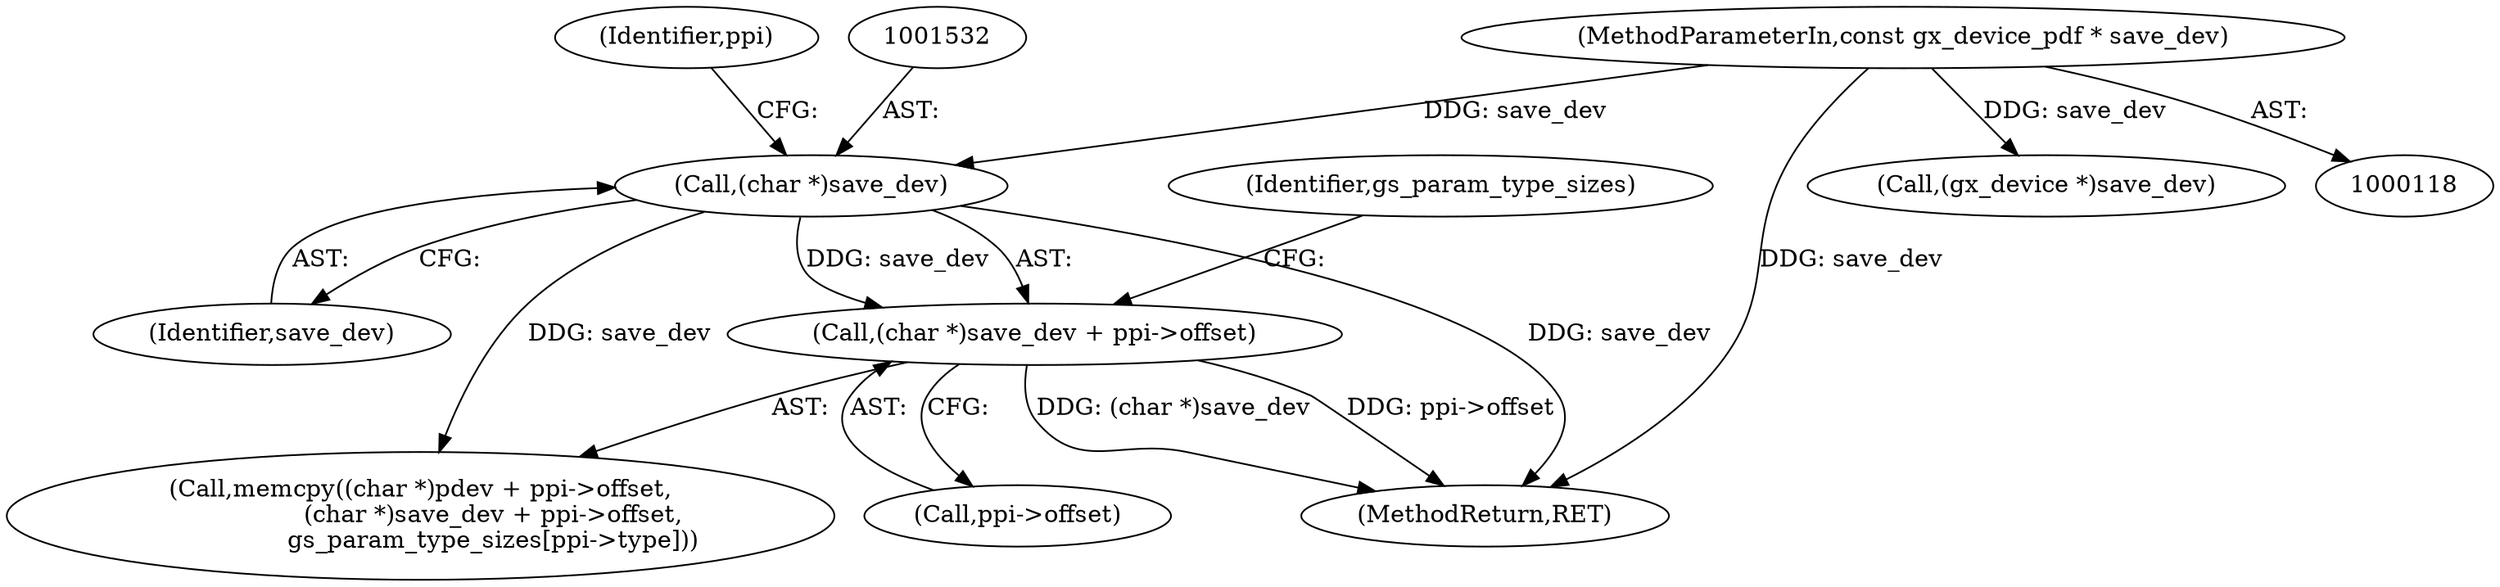 digraph "0_ghostscript_c3476dde7743761a4e1d39a631716199b696b880@pointer" {
"1001530" [label="(Call,(char *)save_dev + ppi->offset)"];
"1001531" [label="(Call,(char *)save_dev)"];
"1000120" [label="(MethodParameterIn,const gx_device_pdf * save_dev)"];
"1001533" [label="(Identifier,save_dev)"];
"1001522" [label="(Call,memcpy((char *)pdev + ppi->offset,\n                   (char *)save_dev + ppi->offset,\n                   gs_param_type_sizes[ppi->type]))"];
"1001531" [label="(Call,(char *)save_dev)"];
"1001538" [label="(Identifier,gs_param_type_sizes)"];
"1000120" [label="(MethodParameterIn,const gx_device_pdf * save_dev)"];
"1001535" [label="(Identifier,ppi)"];
"1001551" [label="(MethodReturn,RET)"];
"1001534" [label="(Call,ppi->offset)"];
"1001530" [label="(Call,(char *)save_dev + ppi->offset)"];
"1001420" [label="(Call,(gx_device *)save_dev)"];
"1001530" -> "1001522"  [label="AST: "];
"1001530" -> "1001534"  [label="CFG: "];
"1001531" -> "1001530"  [label="AST: "];
"1001534" -> "1001530"  [label="AST: "];
"1001538" -> "1001530"  [label="CFG: "];
"1001530" -> "1001551"  [label="DDG: (char *)save_dev"];
"1001530" -> "1001551"  [label="DDG: ppi->offset"];
"1001531" -> "1001530"  [label="DDG: save_dev"];
"1001531" -> "1001533"  [label="CFG: "];
"1001532" -> "1001531"  [label="AST: "];
"1001533" -> "1001531"  [label="AST: "];
"1001535" -> "1001531"  [label="CFG: "];
"1001531" -> "1001551"  [label="DDG: save_dev"];
"1001531" -> "1001522"  [label="DDG: save_dev"];
"1000120" -> "1001531"  [label="DDG: save_dev"];
"1000120" -> "1000118"  [label="AST: "];
"1000120" -> "1001551"  [label="DDG: save_dev"];
"1000120" -> "1001420"  [label="DDG: save_dev"];
}
